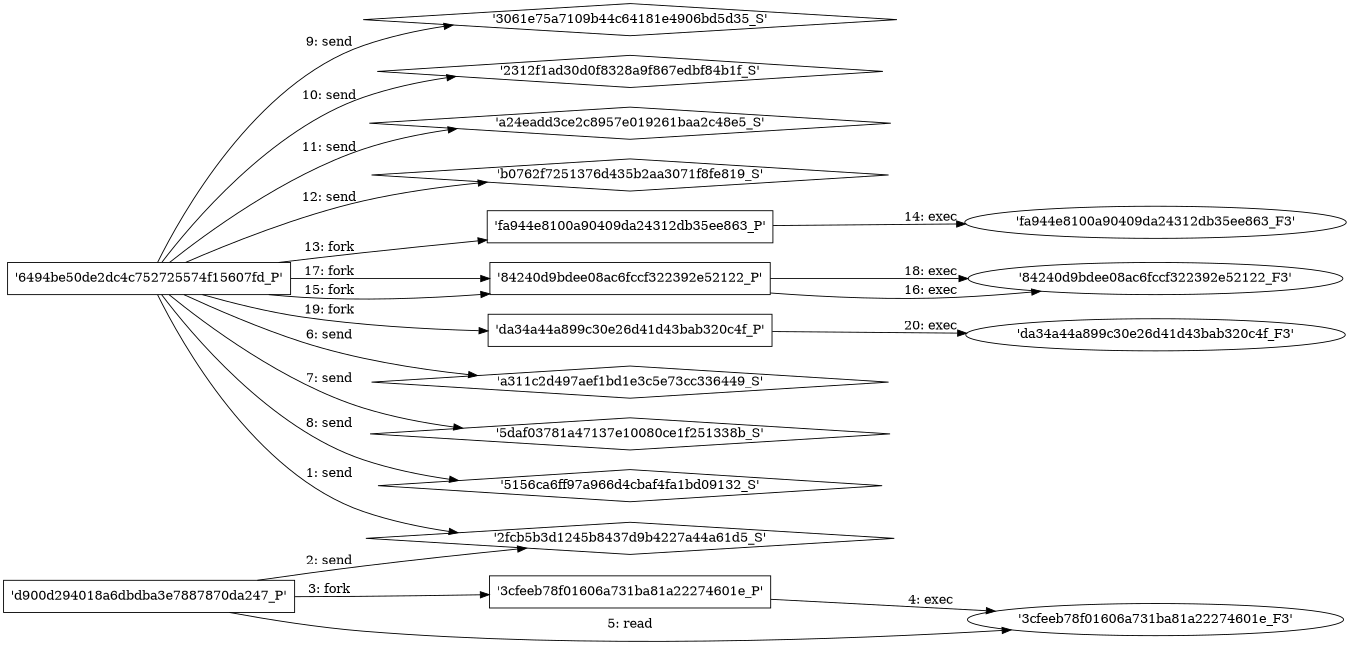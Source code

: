 digraph "D:\Learning\Paper\apt\基于CTI的攻击预警\Dataset\攻击图\ASGfromALLCTI\Trickbot A primer.dot" {
rankdir="LR"
size="9"
fixedsize="false"
splines="true"
nodesep=0.3
ranksep=0
fontsize=10
overlap="scalexy"
engine= "neato"
	"'2fcb5b3d1245b8437d9b4227a44a61d5_S'" [node_type=Socket shape=diamond]
	"'6494be50de2dc4c752725574f15607fd_P'" [node_type=Process shape=box]
	"'6494be50de2dc4c752725574f15607fd_P'" -> "'2fcb5b3d1245b8437d9b4227a44a61d5_S'" [label="1: send"]
	"'2fcb5b3d1245b8437d9b4227a44a61d5_S'" [node_type=Socket shape=diamond]
	"'d900d294018a6dbdba3e7887870da247_P'" [node_type=Process shape=box]
	"'d900d294018a6dbdba3e7887870da247_P'" -> "'2fcb5b3d1245b8437d9b4227a44a61d5_S'" [label="2: send"]
	"'d900d294018a6dbdba3e7887870da247_P'" [node_type=Process shape=box]
	"'3cfeeb78f01606a731ba81a22274601e_P'" [node_type=Process shape=box]
	"'d900d294018a6dbdba3e7887870da247_P'" -> "'3cfeeb78f01606a731ba81a22274601e_P'" [label="3: fork"]
	"'3cfeeb78f01606a731ba81a22274601e_P'" [node_type=Process shape=box]
	"'3cfeeb78f01606a731ba81a22274601e_F3'" [node_type=File shape=ellipse]
	"'3cfeeb78f01606a731ba81a22274601e_P'" -> "'3cfeeb78f01606a731ba81a22274601e_F3'" [label="4: exec"]
	"'3cfeeb78f01606a731ba81a22274601e_F3'" [node_type=file shape=ellipse]
	"'d900d294018a6dbdba3e7887870da247_P'" [node_type=Process shape=box]
	"'d900d294018a6dbdba3e7887870da247_P'" -> "'3cfeeb78f01606a731ba81a22274601e_F3'" [label="5: read"]
	"'a311c2d497aef1bd1e3c5e73cc336449_S'" [node_type=Socket shape=diamond]
	"'6494be50de2dc4c752725574f15607fd_P'" [node_type=Process shape=box]
	"'6494be50de2dc4c752725574f15607fd_P'" -> "'a311c2d497aef1bd1e3c5e73cc336449_S'" [label="6: send"]
	"'5daf03781a47137e10080ce1f251338b_S'" [node_type=Socket shape=diamond]
	"'6494be50de2dc4c752725574f15607fd_P'" [node_type=Process shape=box]
	"'6494be50de2dc4c752725574f15607fd_P'" -> "'5daf03781a47137e10080ce1f251338b_S'" [label="7: send"]
	"'5156ca6ff97a966d4cbaf4fa1bd09132_S'" [node_type=Socket shape=diamond]
	"'6494be50de2dc4c752725574f15607fd_P'" [node_type=Process shape=box]
	"'6494be50de2dc4c752725574f15607fd_P'" -> "'5156ca6ff97a966d4cbaf4fa1bd09132_S'" [label="8: send"]
	"'3061e75a7109b44c64181e4906bd5d35_S'" [node_type=Socket shape=diamond]
	"'6494be50de2dc4c752725574f15607fd_P'" [node_type=Process shape=box]
	"'6494be50de2dc4c752725574f15607fd_P'" -> "'3061e75a7109b44c64181e4906bd5d35_S'" [label="9: send"]
	"'2312f1ad30d0f8328a9f867edbf84b1f_S'" [node_type=Socket shape=diamond]
	"'6494be50de2dc4c752725574f15607fd_P'" [node_type=Process shape=box]
	"'6494be50de2dc4c752725574f15607fd_P'" -> "'2312f1ad30d0f8328a9f867edbf84b1f_S'" [label="10: send"]
	"'a24eadd3ce2c8957e019261baa2c48e5_S'" [node_type=Socket shape=diamond]
	"'6494be50de2dc4c752725574f15607fd_P'" [node_type=Process shape=box]
	"'6494be50de2dc4c752725574f15607fd_P'" -> "'a24eadd3ce2c8957e019261baa2c48e5_S'" [label="11: send"]
	"'b0762f7251376d435b2aa3071f8fe819_S'" [node_type=Socket shape=diamond]
	"'6494be50de2dc4c752725574f15607fd_P'" [node_type=Process shape=box]
	"'6494be50de2dc4c752725574f15607fd_P'" -> "'b0762f7251376d435b2aa3071f8fe819_S'" [label="12: send"]
	"'6494be50de2dc4c752725574f15607fd_P'" [node_type=Process shape=box]
	"'fa944e8100a90409da24312db35ee863_P'" [node_type=Process shape=box]
	"'6494be50de2dc4c752725574f15607fd_P'" -> "'fa944e8100a90409da24312db35ee863_P'" [label="13: fork"]
	"'fa944e8100a90409da24312db35ee863_P'" [node_type=Process shape=box]
	"'fa944e8100a90409da24312db35ee863_F3'" [node_type=File shape=ellipse]
	"'fa944e8100a90409da24312db35ee863_P'" -> "'fa944e8100a90409da24312db35ee863_F3'" [label="14: exec"]
	"'6494be50de2dc4c752725574f15607fd_P'" [node_type=Process shape=box]
	"'84240d9bdee08ac6fccf322392e52122_P'" [node_type=Process shape=box]
	"'6494be50de2dc4c752725574f15607fd_P'" -> "'84240d9bdee08ac6fccf322392e52122_P'" [label="15: fork"]
	"'84240d9bdee08ac6fccf322392e52122_P'" [node_type=Process shape=box]
	"'84240d9bdee08ac6fccf322392e52122_F3'" [node_type=File shape=ellipse]
	"'84240d9bdee08ac6fccf322392e52122_P'" -> "'84240d9bdee08ac6fccf322392e52122_F3'" [label="16: exec"]
	"'6494be50de2dc4c752725574f15607fd_P'" [node_type=Process shape=box]
	"'84240d9bdee08ac6fccf322392e52122_P'" [node_type=Process shape=box]
	"'6494be50de2dc4c752725574f15607fd_P'" -> "'84240d9bdee08ac6fccf322392e52122_P'" [label="17: fork"]
	"'84240d9bdee08ac6fccf322392e52122_P'" [node_type=Process shape=box]
	"'84240d9bdee08ac6fccf322392e52122_F3'" [node_type=File shape=ellipse]
	"'84240d9bdee08ac6fccf322392e52122_P'" -> "'84240d9bdee08ac6fccf322392e52122_F3'" [label="18: exec"]
	"'6494be50de2dc4c752725574f15607fd_P'" [node_type=Process shape=box]
	"'da34a44a899c30e26d41d43bab320c4f_P'" [node_type=Process shape=box]
	"'6494be50de2dc4c752725574f15607fd_P'" -> "'da34a44a899c30e26d41d43bab320c4f_P'" [label="19: fork"]
	"'da34a44a899c30e26d41d43bab320c4f_P'" [node_type=Process shape=box]
	"'da34a44a899c30e26d41d43bab320c4f_F3'" [node_type=File shape=ellipse]
	"'da34a44a899c30e26d41d43bab320c4f_P'" -> "'da34a44a899c30e26d41d43bab320c4f_F3'" [label="20: exec"]
}
